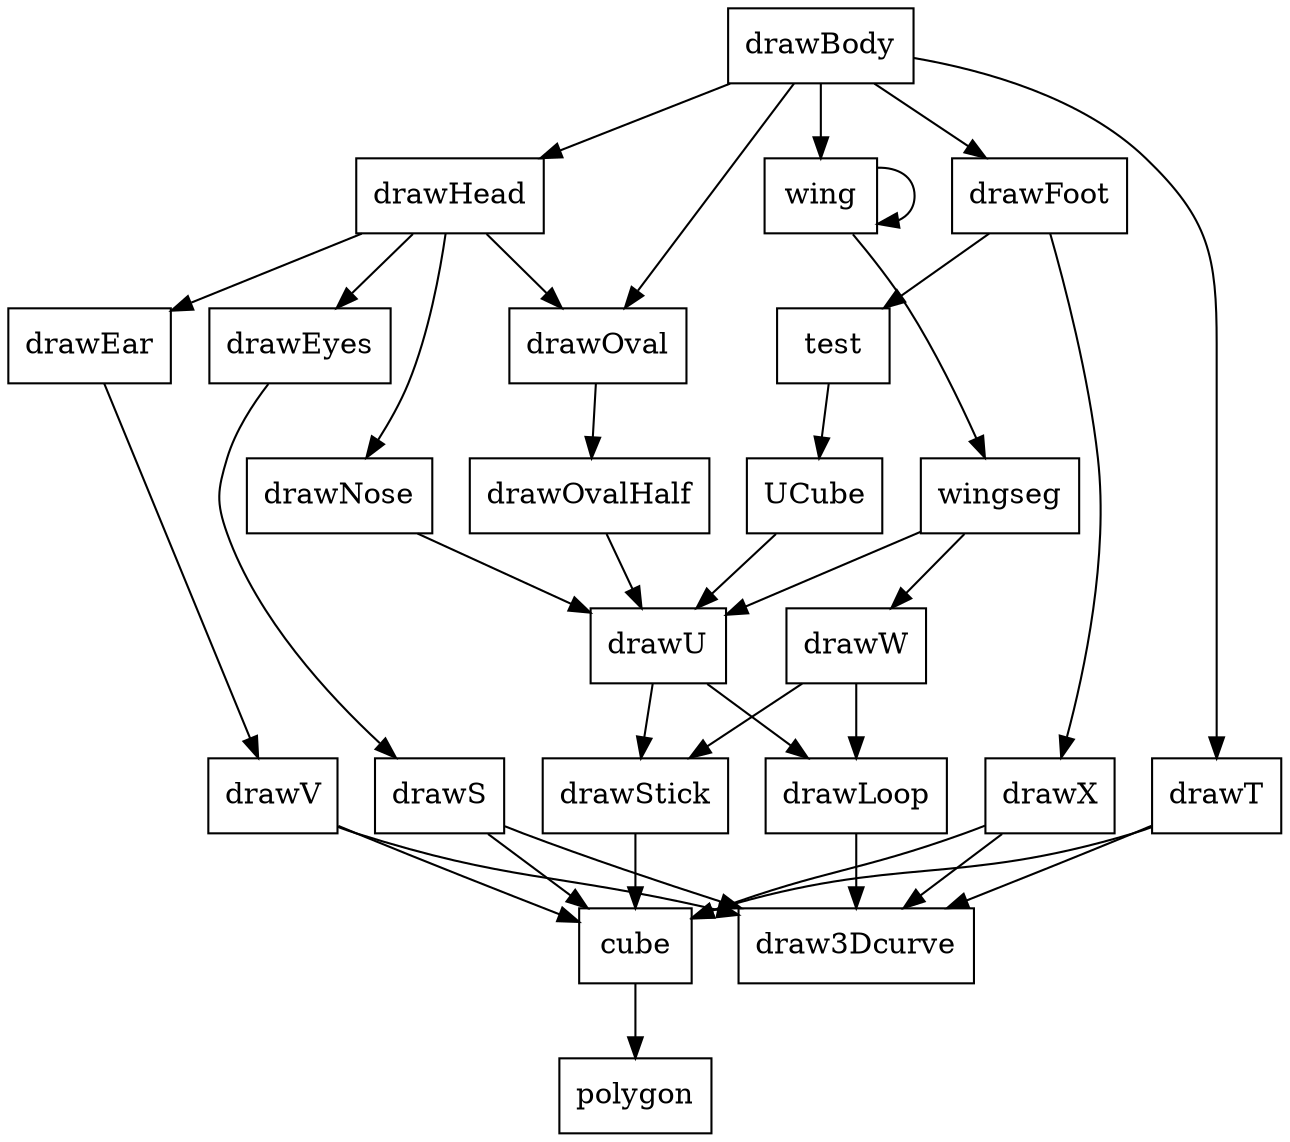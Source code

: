 digraph SceneGraph{

	node[
		shape=box
	];

	drawBody;
	drawOval;
	drawHead;
	drawT;
	wing;
	drawFoot;
	drawOvalHalf;
	drawEyes;
	drawNose;
	drawEar;
	cube;
	draw3Dcurve;
	wingseg;
	drawX;
	test;
	drawU;
	drawS;
	drawV;
	polygon;
	drawW;
	UCube;
	drawStick;
	drawLoop;
	
	
	drawBody->drawOval;
	drawBody->drawHead;
	drawBody->drawT;
	drawBody->wing;
	drawBody->drawFoot;

	drawOval->drawOvalHalf;
	
	drawHead->drawOval;
	drawHead->drawEyes;
	drawHead->drawNose;
	drawHead->drawEar;
	
	drawT->cube;
	drawT->draw3Dcurve;
	
	wing->wingseg;
	wing->wing;
	
	drawFoot->drawX;
	drawFoot->test;
	
	drawOvalHalf->drawU;
	
	drawEyes->drawS;
	
	drawNose->drawU;
	
	drawEar->drawV;
	
	cube->polygon;
	
	wingseg->drawU;
	wingseg->drawW;
	
	drawX->cube;
	drawX->draw3Dcurve;
	
	test->UCube;
	
	drawU->drawStick;
	drawU->drawLoop;
	
	drawS->draw3Dcurve;
	drawS->cube;
	
	drawV->cube;
	drawV->draw3Dcurve;
	
	// polygon
	
	drawW->drawStick;
	drawW->drawLoop;
	
	UCube->drawU;
	
	drawStick->cube;
	
	drawLoop->draw3Dcurve;
}